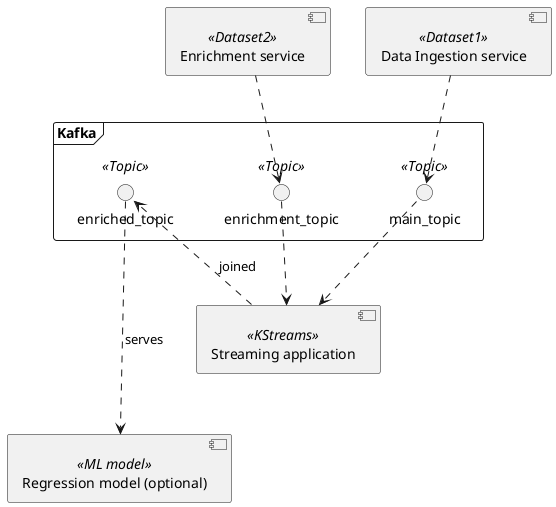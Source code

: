 @startuml
'title Template architecture

component "Data Ingestion service" <<Dataset1>> as dataset1
component "Enrichment service" <<Dataset2>> as dataset2

frame "Kafka" {
  () main_topic <<Topic>> as topic1
  () enrichment_topic <<Topic>> as topic2
  () enriched_topic <<Topic>> as topic3
}

dataset1 ..> topic1
dataset2 ..> topic2

component "Streaming application" <<KStreams>> as app

topic1 ..> app
topic2 ..> app

app ..> topic3 : joined

component "Regression model (optional)" <<ML model>> as model

topic3 ...> model : serves
@enduml
